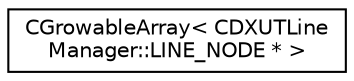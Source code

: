 digraph "Graphical Class Hierarchy"
{
  edge [fontname="Helvetica",fontsize="10",labelfontname="Helvetica",labelfontsize="10"];
  node [fontname="Helvetica",fontsize="10",shape=record];
  rankdir="LR";
  Node1 [label="CGrowableArray\< CDXUTLine\lManager::LINE_NODE * \>",height=0.2,width=0.4,color="black", fillcolor="white", style="filled",URL="$class_c_growable_array.html"];
}
